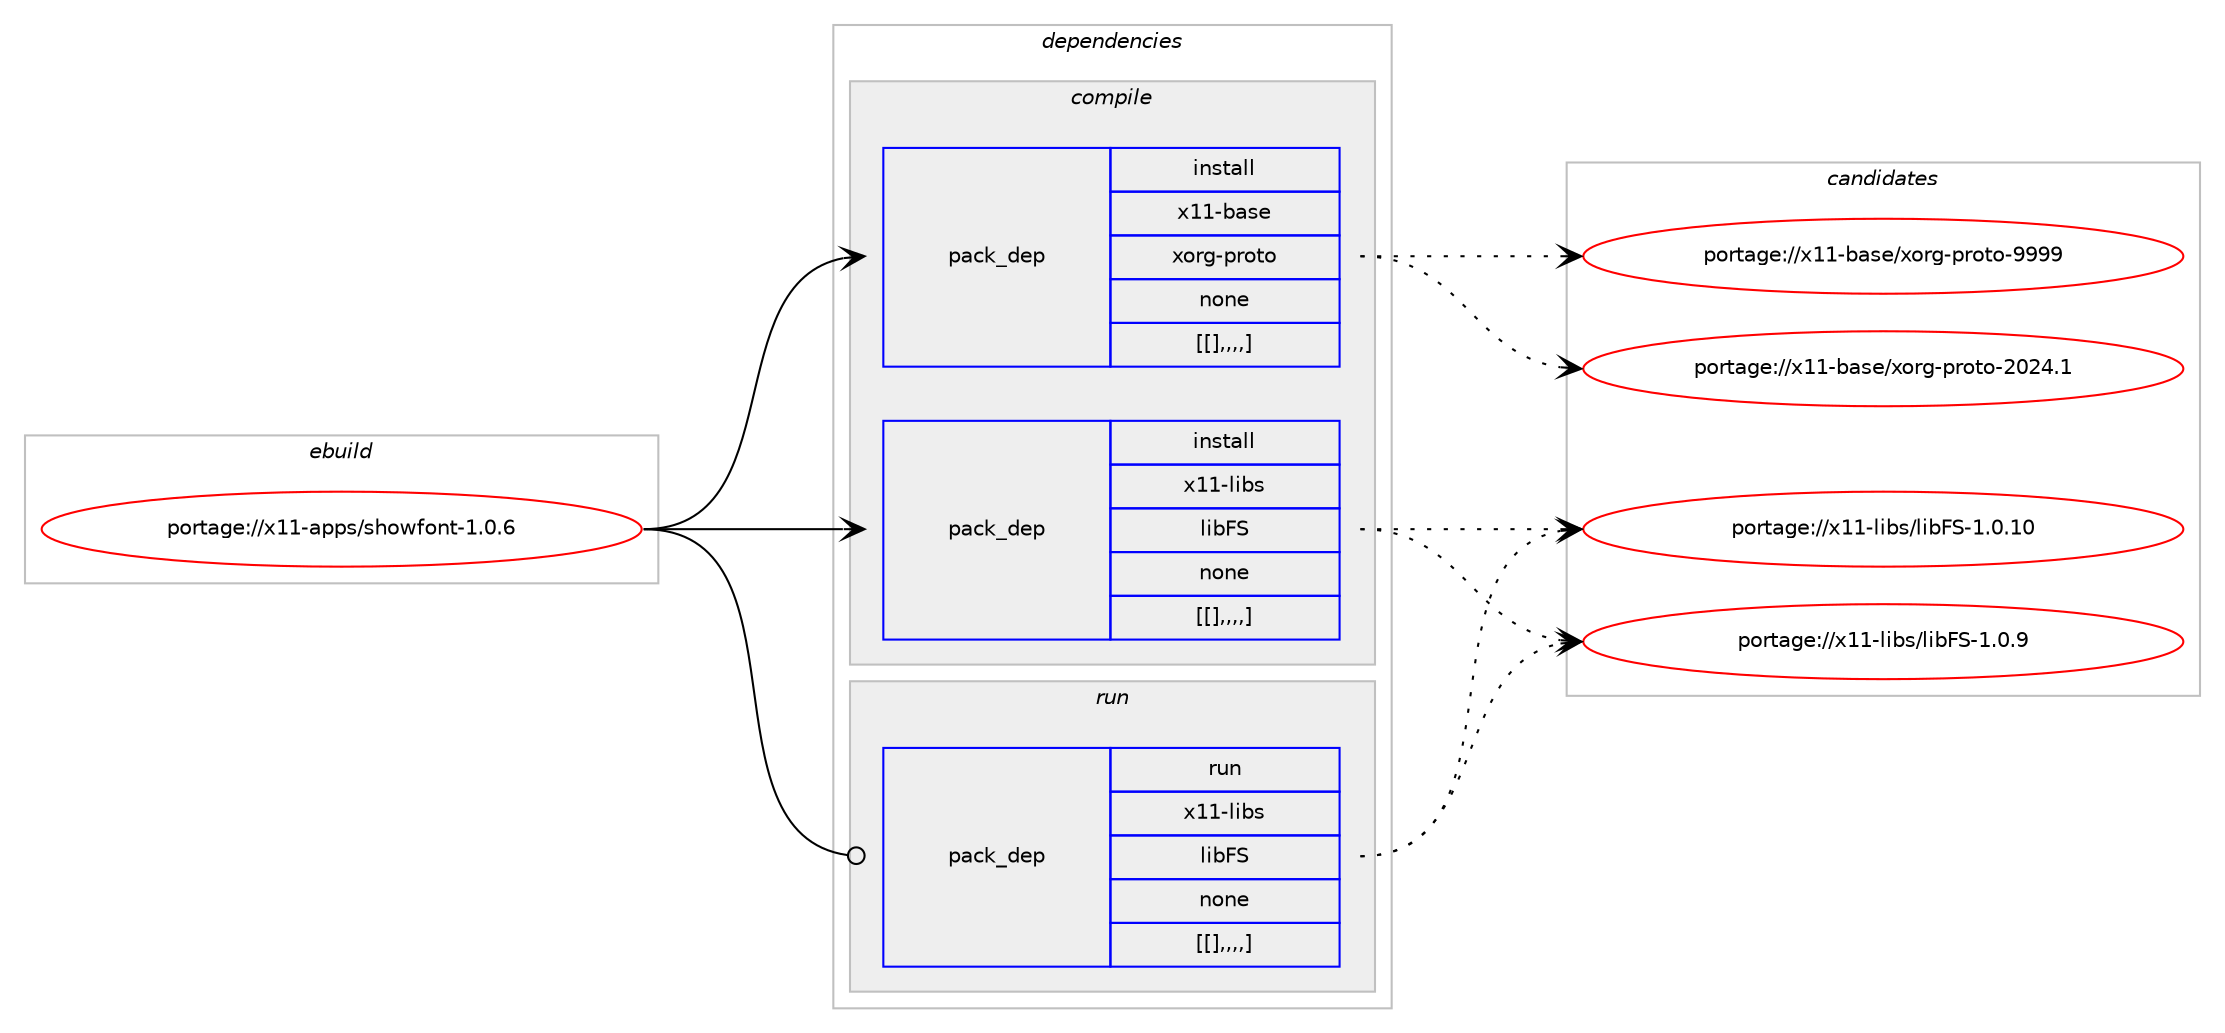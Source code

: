 digraph prolog {

# *************
# Graph options
# *************

newrank=true;
concentrate=true;
compound=true;
graph [rankdir=LR,fontname=Helvetica,fontsize=10,ranksep=1.5];#, ranksep=2.5, nodesep=0.2];
edge  [arrowhead=vee];
node  [fontname=Helvetica,fontsize=10];

# **********
# The ebuild
# **********

subgraph cluster_leftcol {
color=gray;
label=<<i>ebuild</i>>;
id [label="portage://x11-apps/showfont-1.0.6", color=red, width=4, href="../x11-apps/showfont-1.0.6.svg"];
}

# ****************
# The dependencies
# ****************

subgraph cluster_midcol {
color=gray;
label=<<i>dependencies</i>>;
subgraph cluster_compile {
fillcolor="#eeeeee";
style=filled;
label=<<i>compile</i>>;
subgraph pack344129 {
dependency473835 [label=<<TABLE BORDER="0" CELLBORDER="1" CELLSPACING="0" CELLPADDING="4" WIDTH="220"><TR><TD ROWSPAN="6" CELLPADDING="30">pack_dep</TD></TR><TR><TD WIDTH="110">install</TD></TR><TR><TD>x11-base</TD></TR><TR><TD>xorg-proto</TD></TR><TR><TD>none</TD></TR><TR><TD>[[],,,,]</TD></TR></TABLE>>, shape=none, color=blue];
}
id:e -> dependency473835:w [weight=20,style="solid",arrowhead="vee"];
subgraph pack344130 {
dependency473836 [label=<<TABLE BORDER="0" CELLBORDER="1" CELLSPACING="0" CELLPADDING="4" WIDTH="220"><TR><TD ROWSPAN="6" CELLPADDING="30">pack_dep</TD></TR><TR><TD WIDTH="110">install</TD></TR><TR><TD>x11-libs</TD></TR><TR><TD>libFS</TD></TR><TR><TD>none</TD></TR><TR><TD>[[],,,,]</TD></TR></TABLE>>, shape=none, color=blue];
}
id:e -> dependency473836:w [weight=20,style="solid",arrowhead="vee"];
}
subgraph cluster_compileandrun {
fillcolor="#eeeeee";
style=filled;
label=<<i>compile and run</i>>;
}
subgraph cluster_run {
fillcolor="#eeeeee";
style=filled;
label=<<i>run</i>>;
subgraph pack344131 {
dependency473837 [label=<<TABLE BORDER="0" CELLBORDER="1" CELLSPACING="0" CELLPADDING="4" WIDTH="220"><TR><TD ROWSPAN="6" CELLPADDING="30">pack_dep</TD></TR><TR><TD WIDTH="110">run</TD></TR><TR><TD>x11-libs</TD></TR><TR><TD>libFS</TD></TR><TR><TD>none</TD></TR><TR><TD>[[],,,,]</TD></TR></TABLE>>, shape=none, color=blue];
}
id:e -> dependency473837:w [weight=20,style="solid",arrowhead="odot"];
}
}

# **************
# The candidates
# **************

subgraph cluster_choices {
rank=same;
color=gray;
label=<<i>candidates</i>>;

subgraph choice344129 {
color=black;
nodesep=1;
choice120494945989711510147120111114103451121141111161114557575757 [label="portage://x11-base/xorg-proto-9999", color=red, width=4,href="../x11-base/xorg-proto-9999.svg"];
choice1204949459897115101471201111141034511211411111611145504850524649 [label="portage://x11-base/xorg-proto-2024.1", color=red, width=4,href="../x11-base/xorg-proto-2024.1.svg"];
dependency473835:e -> choice120494945989711510147120111114103451121141111161114557575757:w [style=dotted,weight="100"];
dependency473835:e -> choice1204949459897115101471201111141034511211411111611145504850524649:w [style=dotted,weight="100"];
}
subgraph choice344130 {
color=black;
nodesep=1;
choice120494945108105981154710810598708345494648464948 [label="portage://x11-libs/libFS-1.0.10", color=red, width=4,href="../x11-libs/libFS-1.0.10.svg"];
choice1204949451081059811547108105987083454946484657 [label="portage://x11-libs/libFS-1.0.9", color=red, width=4,href="../x11-libs/libFS-1.0.9.svg"];
dependency473836:e -> choice120494945108105981154710810598708345494648464948:w [style=dotted,weight="100"];
dependency473836:e -> choice1204949451081059811547108105987083454946484657:w [style=dotted,weight="100"];
}
subgraph choice344131 {
color=black;
nodesep=1;
choice120494945108105981154710810598708345494648464948 [label="portage://x11-libs/libFS-1.0.10", color=red, width=4,href="../x11-libs/libFS-1.0.10.svg"];
choice1204949451081059811547108105987083454946484657 [label="portage://x11-libs/libFS-1.0.9", color=red, width=4,href="../x11-libs/libFS-1.0.9.svg"];
dependency473837:e -> choice120494945108105981154710810598708345494648464948:w [style=dotted,weight="100"];
dependency473837:e -> choice1204949451081059811547108105987083454946484657:w [style=dotted,weight="100"];
}
}

}
